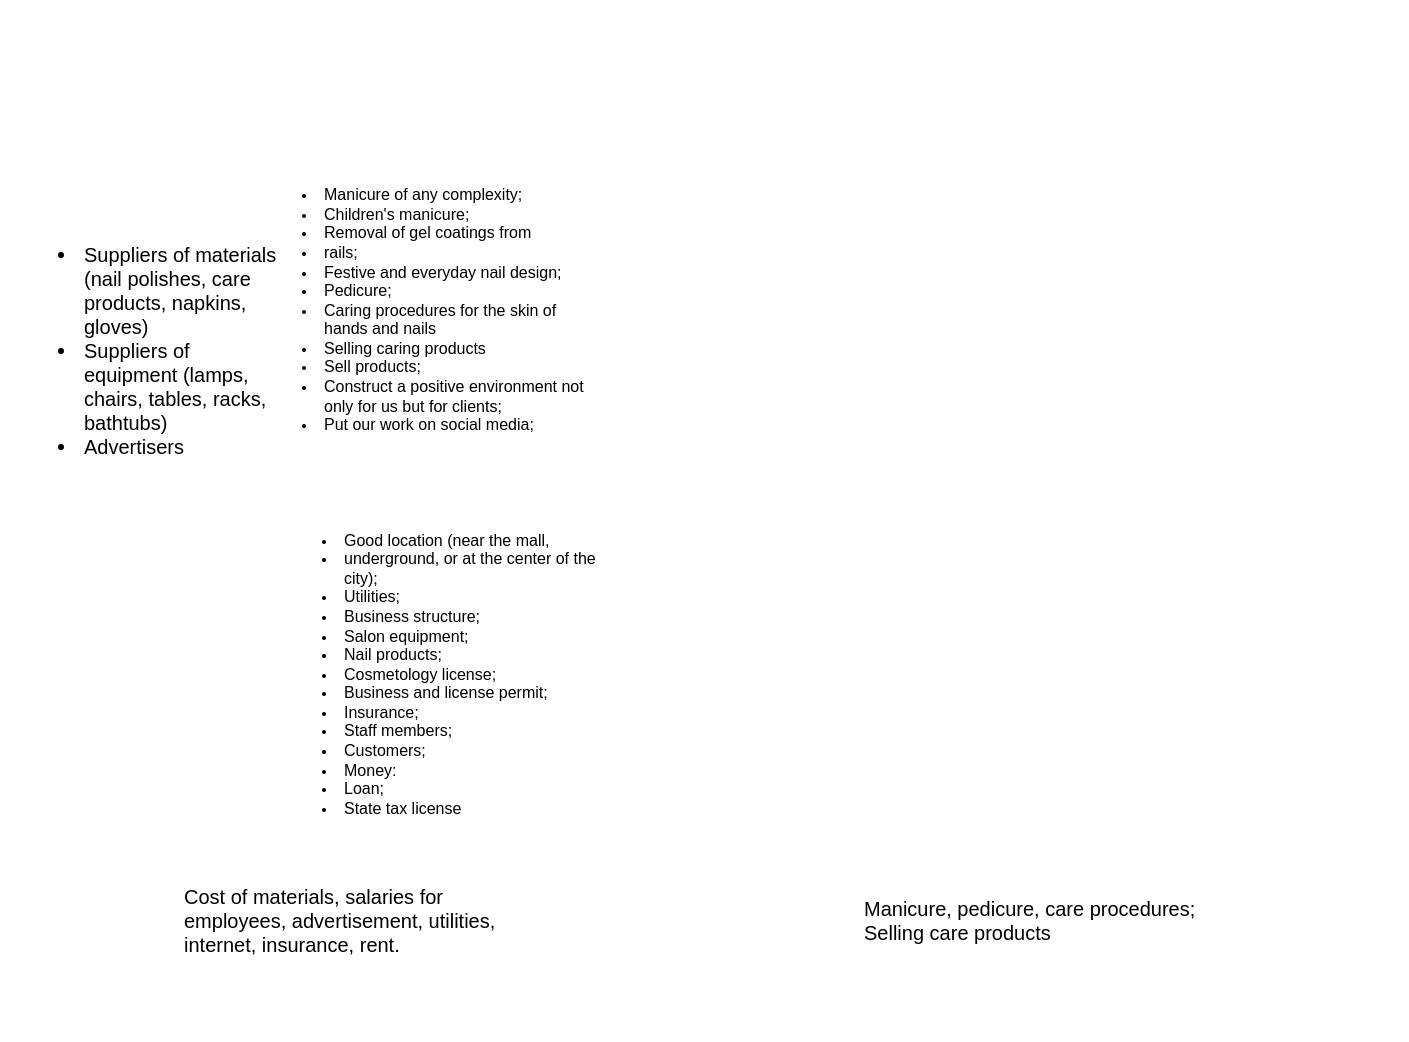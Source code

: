 <mxfile version="20.3.0" type="github">
  <diagram id="hNysKOBTDog-QBm60d1B" name="Страница 1">
    <mxGraphModel dx="632" dy="355" grid="1" gridSize="10" guides="1" tooltips="1" connect="1" arrows="1" fold="1" page="1" pageScale="1" pageWidth="827" pageHeight="1169" math="0" shadow="0">
      <root>
        <mxCell id="0" />
        <mxCell id="1" parent="0" />
        <mxCell id="PG872-k7Z-UORDNMIddG-2" value="" style="shape=image;verticalLabelPosition=bottom;labelBackgroundColor=default;verticalAlign=top;aspect=fixed;imageAspect=0;image=https://i.pinimg.com/originals/3a/44/4c/3a444cc8c1d7c6cf58ed878ffa77defb.jpg;" vertex="1" parent="1">
          <mxGeometry x="90" y="110" width="693.33" height="520" as="geometry" />
        </mxCell>
        <mxCell id="PG872-k7Z-UORDNMIddG-3" value="&lt;ul style=&quot;font-size: 10px;&quot;&gt;&lt;li&gt;&lt;span style=&quot;&quot;&gt;Suppliers of materials (nail&amp;nbsp;&lt;/span&gt;polishes, care products, napkins, gloves)&lt;/li&gt;&lt;li&gt;Suppliers of equipment (lamps, chairs, tables, racks, bathtubs)&lt;/li&gt;&lt;li&gt;Advertisers&lt;/li&gt;&lt;/ul&gt;" style="text;html=1;strokeColor=none;fillColor=none;align=left;verticalAlign=middle;whiteSpace=wrap;rounded=0;" vertex="1" parent="1">
          <mxGeometry x="80" y="270" width="140" height="30" as="geometry" />
        </mxCell>
        <mxCell id="PG872-k7Z-UORDNMIddG-4" value="&lt;div style=&quot;font-size: 8px;&quot;&gt;&lt;ul style=&quot;&quot;&gt;&lt;li style=&quot;&quot;&gt;Manicure of any complexity;&lt;/li&gt;&lt;li style=&quot;&quot;&gt;Children&#39;s manicure;&lt;/li&gt;&lt;li style=&quot;&quot;&gt;Removal of gel coatings from&lt;/li&gt;&lt;li style=&quot;&quot;&gt;rails;&lt;/li&gt;&lt;li style=&quot;&quot;&gt;Festive and everyday nail design;&lt;/li&gt;&lt;li style=&quot;&quot;&gt;Pedicure;&lt;/li&gt;&lt;li style=&quot;&quot;&gt;Caring procedures for the skin of hands and nails&lt;/li&gt;&lt;li style=&quot;&quot;&gt;Selling caring products&lt;/li&gt;&lt;li style=&quot;&quot;&gt;&lt;span style=&quot;&quot;&gt;Sell products;&lt;/span&gt;&lt;/li&gt;&lt;li style=&quot;&quot;&gt;&lt;span style=&quot;&quot;&gt;Construct a positive environment&amp;nbsp;&lt;/span&gt;not only for us but for clients;&lt;/li&gt;&lt;li style=&quot;&quot;&gt;&lt;span style=&quot;&quot;&gt;Put our work on social media;&lt;/span&gt;&lt;/li&gt;&lt;/ul&gt;&lt;/div&gt;" style="text;html=1;strokeColor=none;fillColor=none;align=left;verticalAlign=middle;whiteSpace=wrap;rounded=0;fontSize=11;" vertex="1" parent="1">
          <mxGeometry x="200" y="250" width="180" height="30" as="geometry" />
        </mxCell>
        <mxCell id="PG872-k7Z-UORDNMIddG-5" value="&lt;div&gt;&lt;ul&gt;&lt;li&gt;Good location (near the mall,&lt;/li&gt;&lt;li&gt;underground, or at the center of the city);&lt;/li&gt;&lt;li&gt;Utilities;&lt;/li&gt;&lt;li&gt;Business structure;&lt;/li&gt;&lt;li&gt;Salon equipment;&lt;/li&gt;&lt;li&gt;Nail products;&lt;/li&gt;&lt;li&gt;Cosmetology license;&lt;/li&gt;&lt;li&gt;Business and license permit;&lt;/li&gt;&lt;li&gt;Insurance;&lt;/li&gt;&lt;li&gt;Staff members;&lt;/li&gt;&lt;li&gt;Customers;&lt;/li&gt;&lt;li&gt;Money:&lt;/li&gt;&lt;li&gt;&lt;span style=&quot;background-color: initial;&quot;&gt;Loan;&lt;/span&gt;&lt;/li&gt;&lt;li&gt;&lt;span style=&quot;background-color: initial;&quot;&gt;State tax license&lt;/span&gt;&lt;/li&gt;&lt;/ul&gt;&lt;/div&gt;" style="text;html=1;strokeColor=none;fillColor=none;align=left;verticalAlign=middle;whiteSpace=wrap;rounded=0;fontSize=8;" vertex="1" parent="1">
          <mxGeometry x="210" y="432" width="170" height="30" as="geometry" />
        </mxCell>
        <mxCell id="PG872-k7Z-UORDNMIddG-6" value="&lt;div&gt;Cost of materials, s&lt;span style=&quot;background-color: initial;&quot;&gt;alaries for employees, a&lt;/span&gt;&lt;span style=&quot;background-color: initial;&quot;&gt;dvertisement, u&lt;/span&gt;&lt;span style=&quot;background-color: initial;&quot;&gt;tilities, i&lt;/span&gt;&lt;span style=&quot;background-color: initial;&quot;&gt;nternet, i&lt;/span&gt;&lt;span style=&quot;background-color: initial;&quot;&gt;nsurance, r&lt;/span&gt;&lt;span style=&quot;background-color: initial;&quot;&gt;ent.&lt;/span&gt;&lt;/div&gt;" style="text;html=1;strokeColor=none;fillColor=none;align=left;verticalAlign=middle;whiteSpace=wrap;rounded=0;fontSize=10;" vertex="1" parent="1">
          <mxGeometry x="170" y="555" width="170" height="30" as="geometry" />
        </mxCell>
        <mxCell id="PG872-k7Z-UORDNMIddG-7" value="&lt;div&gt;Manicure, pedicure, care procedures;&lt;/div&gt;&lt;div&gt;Selling care products&lt;/div&gt;" style="text;html=1;strokeColor=none;fillColor=none;align=left;verticalAlign=middle;whiteSpace=wrap;rounded=0;fontSize=10;" vertex="1" parent="1">
          <mxGeometry x="510" y="555" width="170" height="30" as="geometry" />
        </mxCell>
      </root>
    </mxGraphModel>
  </diagram>
</mxfile>

